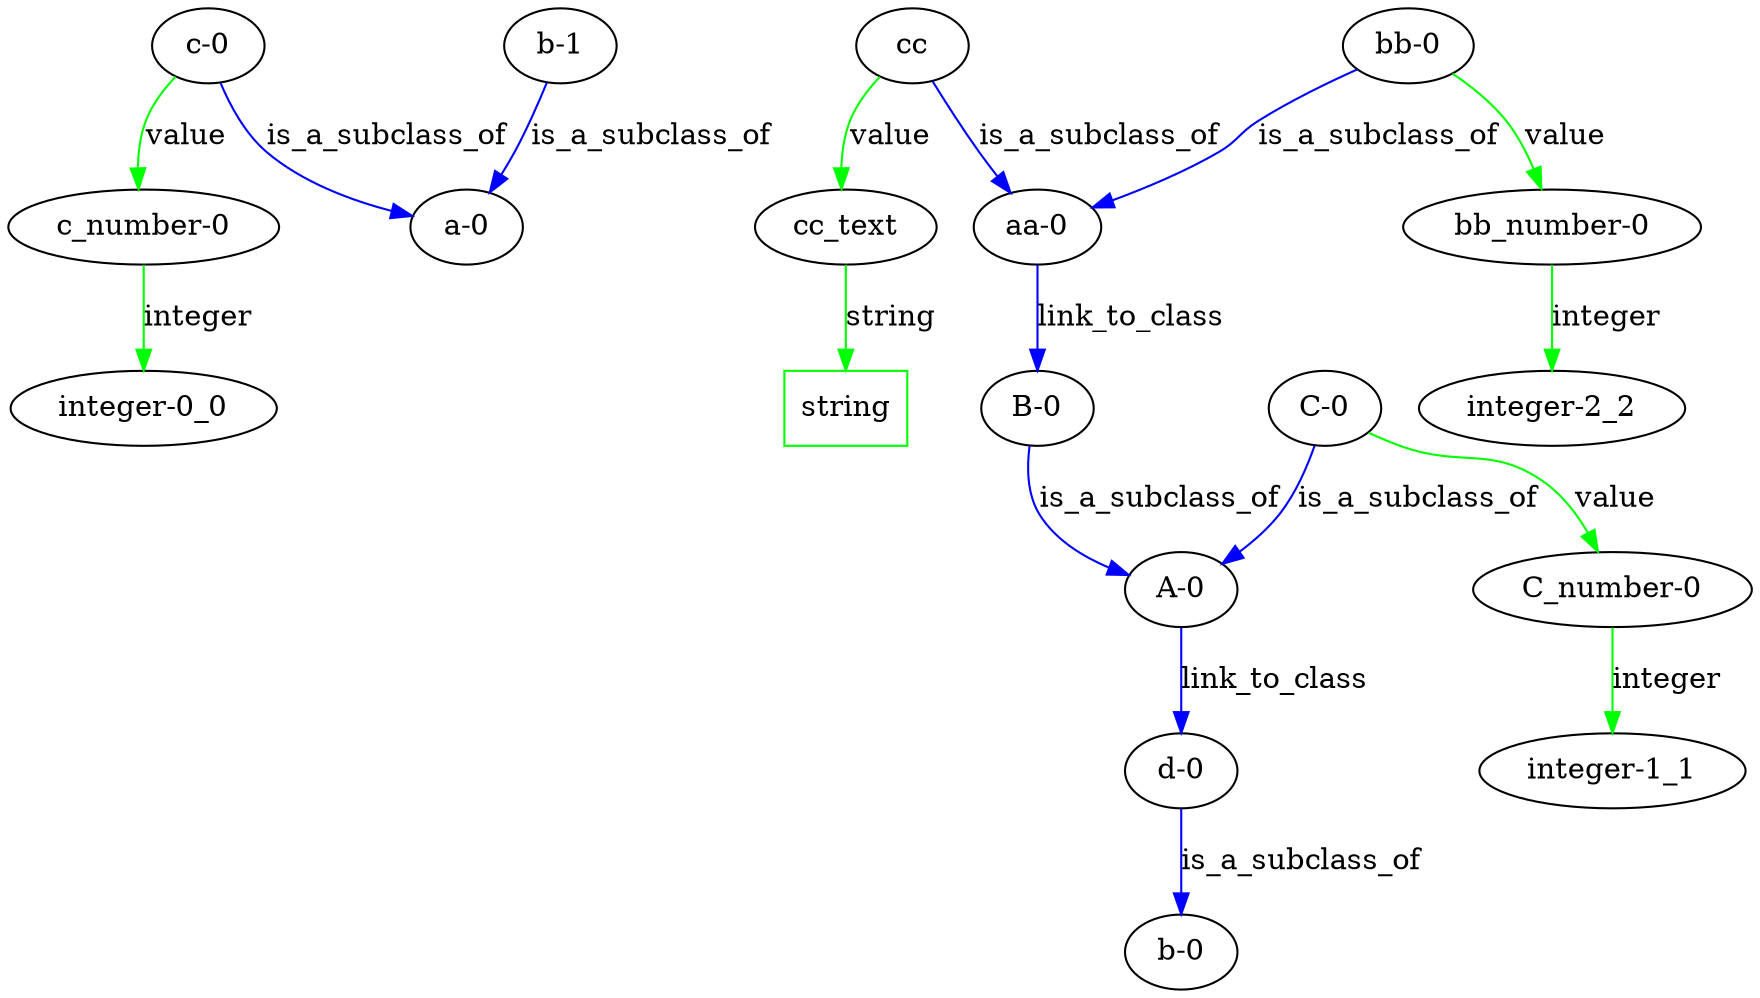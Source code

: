 digraph {
	"c-0"
	"c_number-0"
	"c-0" -> "c_number-0" [label=value color=green]
	string [color=green shape=rectangle]
	string
	cc_text -> string [label=string color=green]
	"d-0"
	"b-0"
	"d-0" -> "b-0" [label=is_a_subclass_of color=blue]
	"c-0"
	"a-0"
	"c-0" -> "a-0" [label=is_a_subclass_of color=blue]
	"A-0"
	"d-0"
	"A-0" -> "d-0" [label=link_to_class color=blue]
	"c_number-0"
	"integer-0_0"
	"c_number-0" -> "integer-0_0" [label=integer color=green]
	"b-1"
	"a-0"
	"b-1" -> "a-0" [label=is_a_subclass_of color=blue]
	"B-0"
	"A-0"
	"B-0" -> "A-0" [label=is_a_subclass_of color=blue]
	"aa-0"
	"B-0"
	"aa-0" -> "B-0" [label=link_to_class color=blue]
	"bb-0"
	"bb_number-0"
	"bb-0" -> "bb_number-0" [label=value color=green]
	"C_number-0"
	"integer-1_1"
	"C_number-0" -> "integer-1_1" [label=integer color=green]
	cc
	"aa-0"
	cc -> "aa-0" [label=is_a_subclass_of color=blue]
	"bb-0"
	"aa-0"
	"bb-0" -> "aa-0" [label=is_a_subclass_of color=blue]
	"C-0"
	"C_number-0"
	"C-0" -> "C_number-0" [label=value color=green]
	cc
	cc_text
	cc -> cc_text [label=value color=green]
	"C-0"
	"A-0"
	"C-0" -> "A-0" [label=is_a_subclass_of color=blue]
	"bb_number-0"
	"integer-2_2"
	"bb_number-0" -> "integer-2_2" [label=integer color=green]
}

